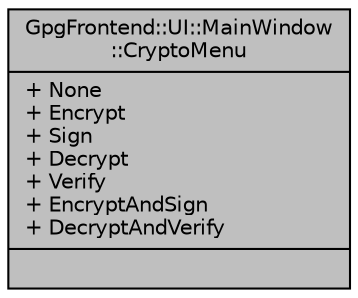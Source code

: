digraph "GpgFrontend::UI::MainWindow::CryptoMenu"
{
 // INTERACTIVE_SVG=YES
 // LATEX_PDF_SIZE
  edge [fontname="Helvetica",fontsize="10",labelfontname="Helvetica",labelfontsize="10"];
  node [fontname="Helvetica",fontsize="10",shape=record];
  Node1 [label="{GpgFrontend::UI::MainWindow\l::CryptoMenu\n|+ None\l+ Encrypt\l+ Sign\l+ Decrypt\l+ Verify\l+ EncryptAndSign\l+ DecryptAndVerify\l|}",height=0.2,width=0.4,color="black", fillcolor="grey75", style="filled", fontcolor="black",tooltip=" "];
}
